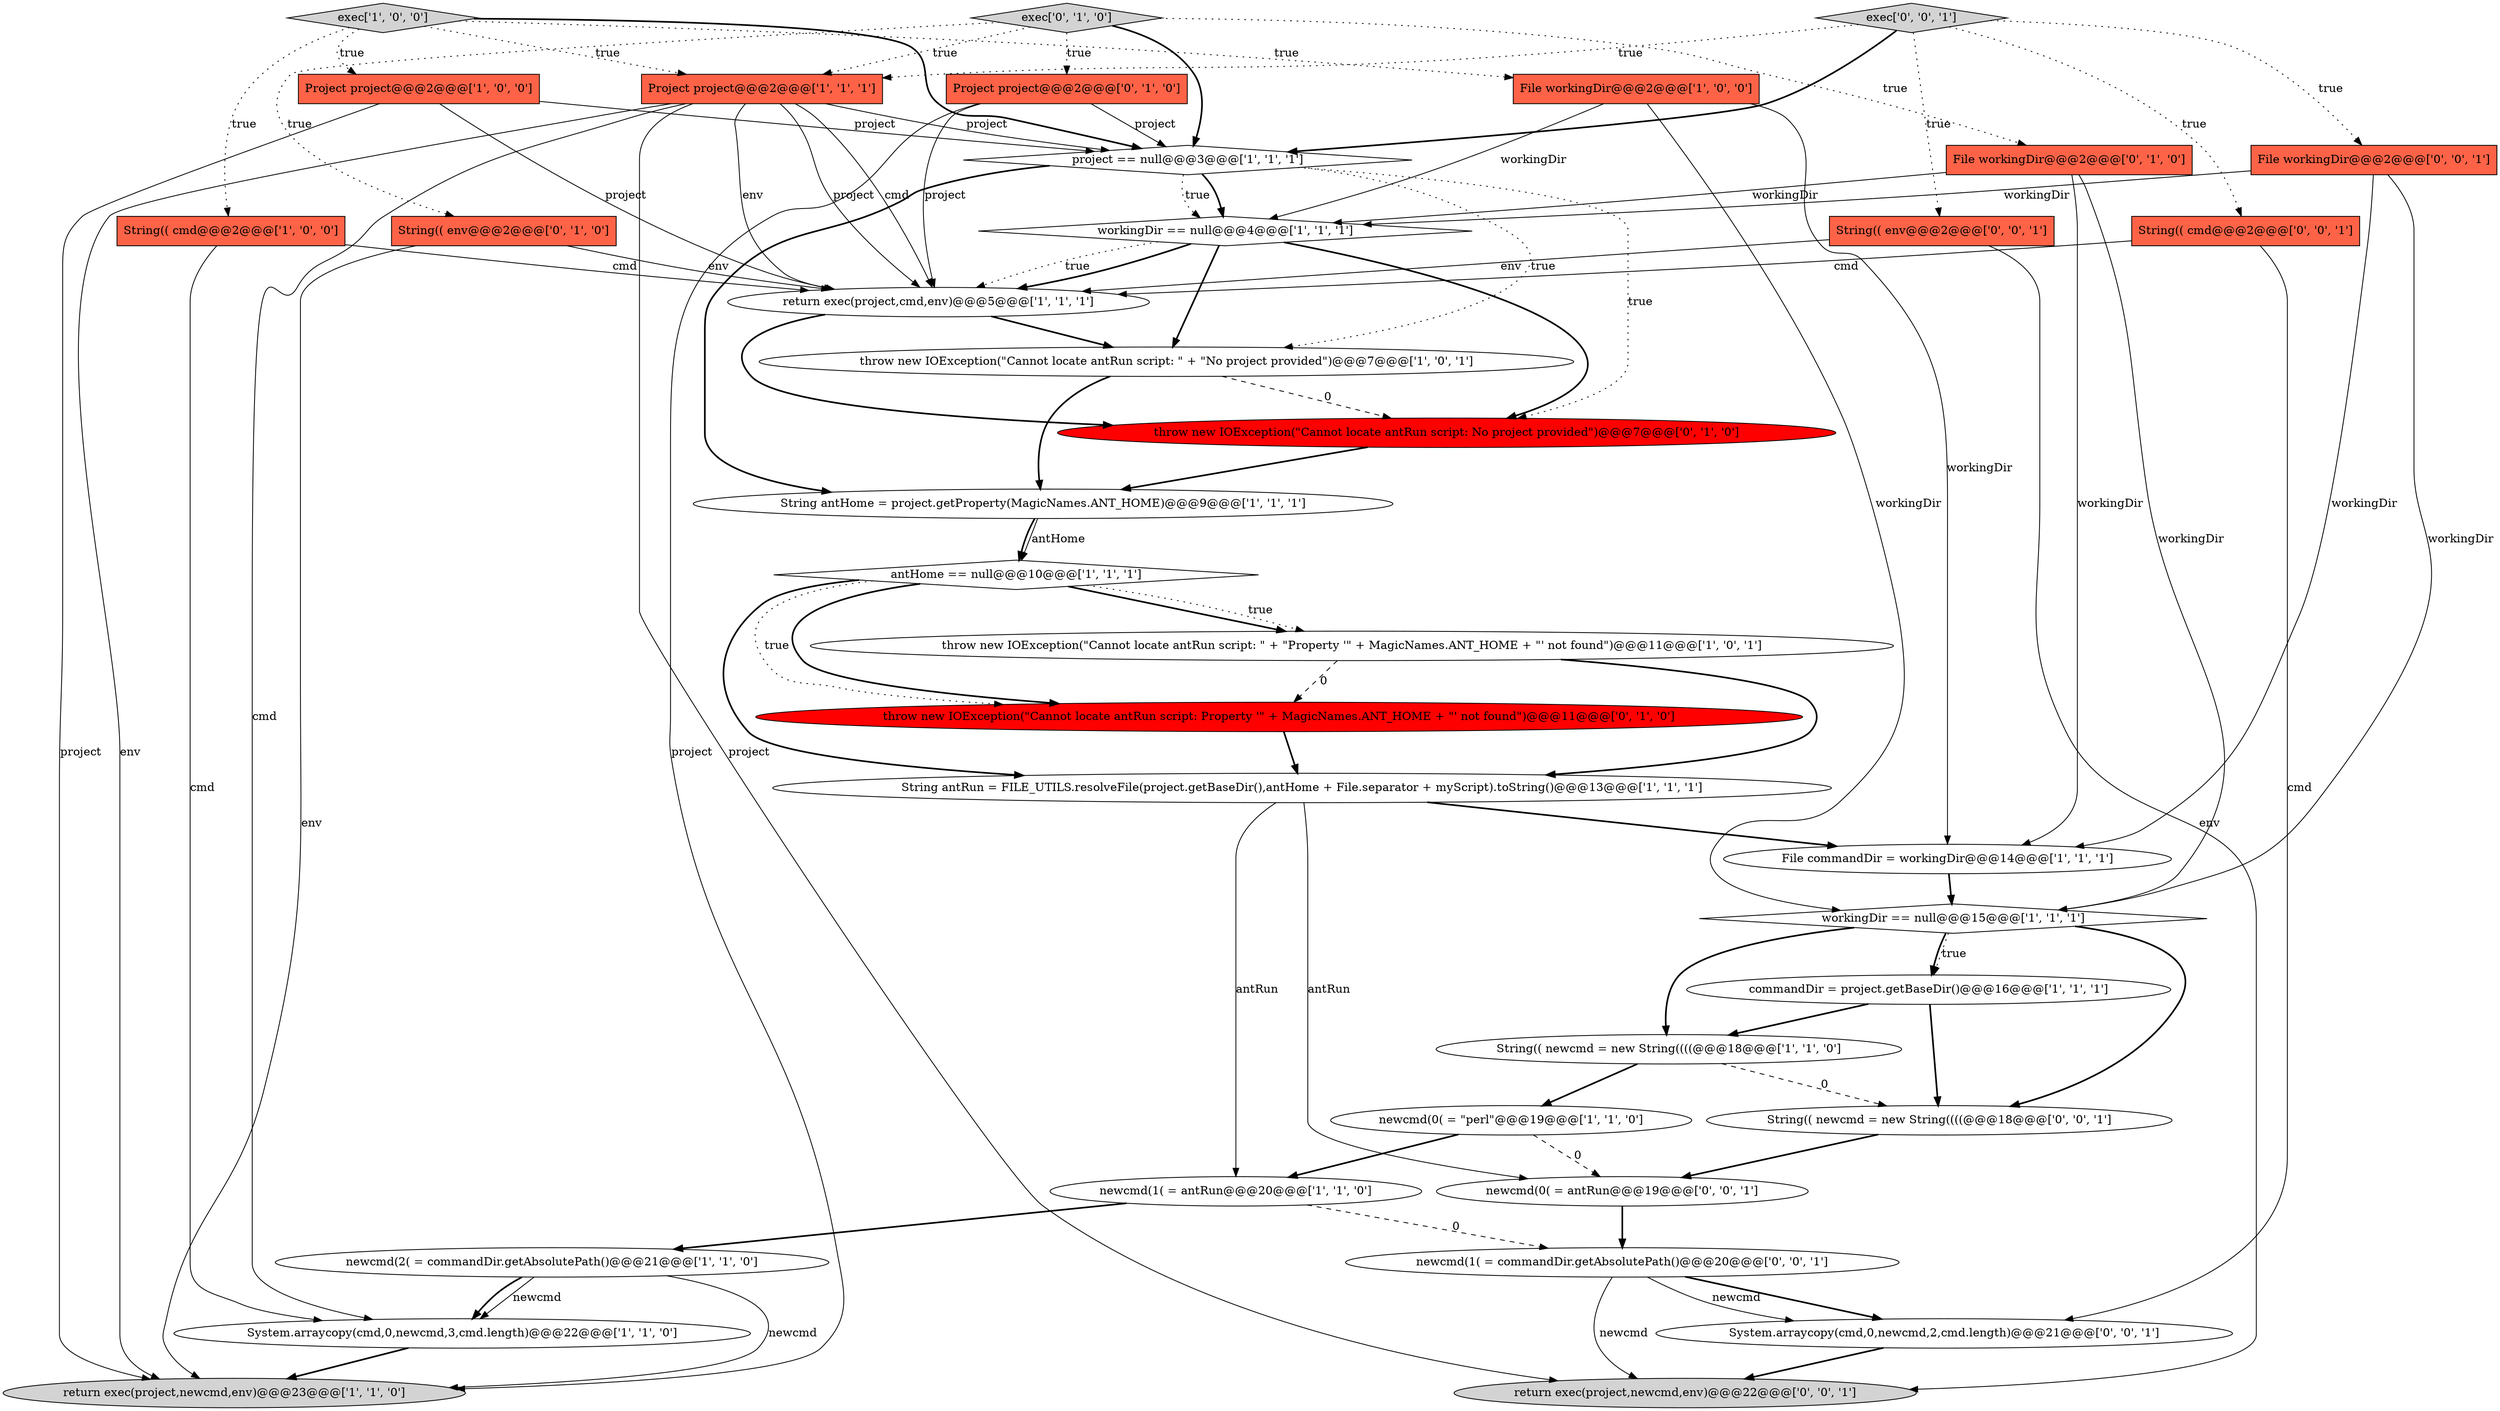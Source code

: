 digraph {
9 [style = filled, label = "File workingDir@@@2@@@['1', '0', '0']", fillcolor = tomato, shape = box image = "AAA0AAABBB1BBB"];
17 [style = filled, label = "String antHome = project.getProperty(MagicNames.ANT_HOME)@@@9@@@['1', '1', '1']", fillcolor = white, shape = ellipse image = "AAA0AAABBB1BBB"];
18 [style = filled, label = "newcmd(1( = antRun@@@20@@@['1', '1', '0']", fillcolor = white, shape = ellipse image = "AAA0AAABBB1BBB"];
12 [style = filled, label = "String(( cmd@@@2@@@['1', '0', '0']", fillcolor = tomato, shape = box image = "AAA0AAABBB1BBB"];
21 [style = filled, label = "System.arraycopy(cmd,0,newcmd,3,cmd.length)@@@22@@@['1', '1', '0']", fillcolor = white, shape = ellipse image = "AAA0AAABBB1BBB"];
34 [style = filled, label = "File workingDir@@@2@@@['0', '0', '1']", fillcolor = tomato, shape = box image = "AAA0AAABBB3BBB"];
7 [style = filled, label = "commandDir = project.getBaseDir()@@@16@@@['1', '1', '1']", fillcolor = white, shape = ellipse image = "AAA0AAABBB1BBB"];
8 [style = filled, label = "Project project@@@2@@@['1', '0', '0']", fillcolor = tomato, shape = box image = "AAA0AAABBB1BBB"];
20 [style = filled, label = "newcmd(0( = \"perl\"@@@19@@@['1', '1', '0']", fillcolor = white, shape = ellipse image = "AAA0AAABBB1BBB"];
25 [style = filled, label = "exec['0', '1', '0']", fillcolor = lightgray, shape = diamond image = "AAA0AAABBB2BBB"];
13 [style = filled, label = "newcmd(2( = commandDir.getAbsolutePath()@@@21@@@['1', '1', '0']", fillcolor = white, shape = ellipse image = "AAA0AAABBB1BBB"];
5 [style = filled, label = "String antRun = FILE_UTILS.resolveFile(project.getBaseDir(),antHome + File.separator + myScript).toString()@@@13@@@['1', '1', '1']", fillcolor = white, shape = ellipse image = "AAA0AAABBB1BBB"];
31 [style = filled, label = "String(( cmd@@@2@@@['0', '0', '1']", fillcolor = tomato, shape = box image = "AAA0AAABBB3BBB"];
33 [style = filled, label = "String(( env@@@2@@@['0', '0', '1']", fillcolor = tomato, shape = box image = "AAA0AAABBB3BBB"];
1 [style = filled, label = "throw new IOException(\"Cannot locate antRun script: \" + \"No project provided\")@@@7@@@['1', '0', '1']", fillcolor = white, shape = ellipse image = "AAA0AAABBB1BBB"];
6 [style = filled, label = "antHome == null@@@10@@@['1', '1', '1']", fillcolor = white, shape = diamond image = "AAA0AAABBB1BBB"];
2 [style = filled, label = "String(( newcmd = new String((((@@@18@@@['1', '1', '0']", fillcolor = white, shape = ellipse image = "AAA0AAABBB1BBB"];
35 [style = filled, label = "String(( newcmd = new String((((@@@18@@@['0', '0', '1']", fillcolor = white, shape = ellipse image = "AAA0AAABBB3BBB"];
15 [style = filled, label = "exec['1', '0', '0']", fillcolor = lightgray, shape = diamond image = "AAA0AAABBB1BBB"];
36 [style = filled, label = "newcmd(1( = commandDir.getAbsolutePath()@@@20@@@['0', '0', '1']", fillcolor = white, shape = ellipse image = "AAA0AAABBB3BBB"];
4 [style = filled, label = "throw new IOException(\"Cannot locate antRun script: \" + \"Property '\" + MagicNames.ANT_HOME + \"' not found\")@@@11@@@['1', '0', '1']", fillcolor = white, shape = ellipse image = "AAA0AAABBB1BBB"];
14 [style = filled, label = "workingDir == null@@@15@@@['1', '1', '1']", fillcolor = white, shape = diamond image = "AAA0AAABBB1BBB"];
16 [style = filled, label = "Project project@@@2@@@['1', '1', '1']", fillcolor = tomato, shape = box image = "AAA0AAABBB1BBB"];
32 [style = filled, label = "return exec(project,newcmd,env)@@@22@@@['0', '0', '1']", fillcolor = lightgray, shape = ellipse image = "AAA0AAABBB3BBB"];
3 [style = filled, label = "workingDir == null@@@4@@@['1', '1', '1']", fillcolor = white, shape = diamond image = "AAA0AAABBB1BBB"];
26 [style = filled, label = "File workingDir@@@2@@@['0', '1', '0']", fillcolor = tomato, shape = box image = "AAA0AAABBB2BBB"];
0 [style = filled, label = "File commandDir = workingDir@@@14@@@['1', '1', '1']", fillcolor = white, shape = ellipse image = "AAA0AAABBB1BBB"];
22 [style = filled, label = "Project project@@@2@@@['0', '1', '0']", fillcolor = tomato, shape = box image = "AAA0AAABBB2BBB"];
29 [style = filled, label = "newcmd(0( = antRun@@@19@@@['0', '0', '1']", fillcolor = white, shape = ellipse image = "AAA0AAABBB3BBB"];
27 [style = filled, label = "throw new IOException(\"Cannot locate antRun script: No project provided\")@@@7@@@['0', '1', '0']", fillcolor = red, shape = ellipse image = "AAA1AAABBB2BBB"];
10 [style = filled, label = "return exec(project,newcmd,env)@@@23@@@['1', '1', '0']", fillcolor = lightgray, shape = ellipse image = "AAA0AAABBB1BBB"];
23 [style = filled, label = "throw new IOException(\"Cannot locate antRun script: Property '\" + MagicNames.ANT_HOME + \"' not found\")@@@11@@@['0', '1', '0']", fillcolor = red, shape = ellipse image = "AAA1AAABBB2BBB"];
28 [style = filled, label = "System.arraycopy(cmd,0,newcmd,2,cmd.length)@@@21@@@['0', '0', '1']", fillcolor = white, shape = ellipse image = "AAA0AAABBB3BBB"];
30 [style = filled, label = "exec['0', '0', '1']", fillcolor = lightgray, shape = diamond image = "AAA0AAABBB3BBB"];
19 [style = filled, label = "project == null@@@3@@@['1', '1', '1']", fillcolor = white, shape = diamond image = "AAA0AAABBB1BBB"];
24 [style = filled, label = "String(( env@@@2@@@['0', '1', '0']", fillcolor = tomato, shape = box image = "AAA0AAABBB2BBB"];
11 [style = filled, label = "return exec(project,cmd,env)@@@5@@@['1', '1', '1']", fillcolor = white, shape = ellipse image = "AAA0AAABBB1BBB"];
21->10 [style = bold, label=""];
31->11 [style = solid, label="cmd"];
14->35 [style = bold, label=""];
1->27 [style = dashed, label="0"];
16->11 [style = solid, label="cmd"];
7->35 [style = bold, label=""];
36->28 [style = bold, label=""];
16->10 [style = solid, label="env"];
9->14 [style = solid, label="workingDir"];
15->9 [style = dotted, label="true"];
14->7 [style = bold, label=""];
3->27 [style = bold, label=""];
0->14 [style = bold, label=""];
15->8 [style = dotted, label="true"];
13->10 [style = solid, label="newcmd"];
5->0 [style = bold, label=""];
33->11 [style = solid, label="env"];
33->32 [style = solid, label="env"];
26->0 [style = solid, label="workingDir"];
14->7 [style = dotted, label="true"];
25->19 [style = bold, label=""];
27->17 [style = bold, label=""];
4->23 [style = dashed, label="0"];
24->11 [style = solid, label="env"];
19->3 [style = bold, label=""];
30->33 [style = dotted, label="true"];
9->0 [style = solid, label="workingDir"];
29->36 [style = bold, label=""];
2->20 [style = bold, label=""];
22->10 [style = solid, label="project"];
36->32 [style = solid, label="newcmd"];
22->19 [style = solid, label="project"];
3->11 [style = bold, label=""];
5->18 [style = solid, label="antRun"];
19->27 [style = dotted, label="true"];
16->11 [style = solid, label="env"];
15->16 [style = dotted, label="true"];
20->29 [style = dashed, label="0"];
1->17 [style = bold, label=""];
20->18 [style = bold, label=""];
6->4 [style = bold, label=""];
30->19 [style = bold, label=""];
19->3 [style = dotted, label="true"];
7->2 [style = bold, label=""];
12->11 [style = solid, label="cmd"];
15->12 [style = dotted, label="true"];
26->14 [style = solid, label="workingDir"];
24->10 [style = solid, label="env"];
25->26 [style = dotted, label="true"];
9->3 [style = solid, label="workingDir"];
19->1 [style = dotted, label="true"];
35->29 [style = bold, label=""];
23->5 [style = bold, label=""];
3->1 [style = bold, label=""];
17->6 [style = bold, label=""];
2->35 [style = dashed, label="0"];
6->23 [style = bold, label=""];
34->0 [style = solid, label="workingDir"];
25->24 [style = dotted, label="true"];
19->17 [style = bold, label=""];
15->19 [style = bold, label=""];
16->19 [style = solid, label="project"];
16->32 [style = solid, label="project"];
30->34 [style = dotted, label="true"];
28->32 [style = bold, label=""];
5->29 [style = solid, label="antRun"];
8->19 [style = solid, label="project"];
6->5 [style = bold, label=""];
36->28 [style = solid, label="newcmd"];
18->36 [style = dashed, label="0"];
16->11 [style = solid, label="project"];
13->21 [style = solid, label="newcmd"];
16->21 [style = solid, label="cmd"];
14->2 [style = bold, label=""];
4->5 [style = bold, label=""];
30->31 [style = dotted, label="true"];
25->16 [style = dotted, label="true"];
12->21 [style = solid, label="cmd"];
34->14 [style = solid, label="workingDir"];
3->11 [style = dotted, label="true"];
22->11 [style = solid, label="project"];
11->1 [style = bold, label=""];
6->23 [style = dotted, label="true"];
8->11 [style = solid, label="project"];
31->28 [style = solid, label="cmd"];
6->4 [style = dotted, label="true"];
30->16 [style = dotted, label="true"];
26->3 [style = solid, label="workingDir"];
25->22 [style = dotted, label="true"];
18->13 [style = bold, label=""];
8->10 [style = solid, label="project"];
34->3 [style = solid, label="workingDir"];
17->6 [style = solid, label="antHome"];
13->21 [style = bold, label=""];
11->27 [style = bold, label=""];
}
